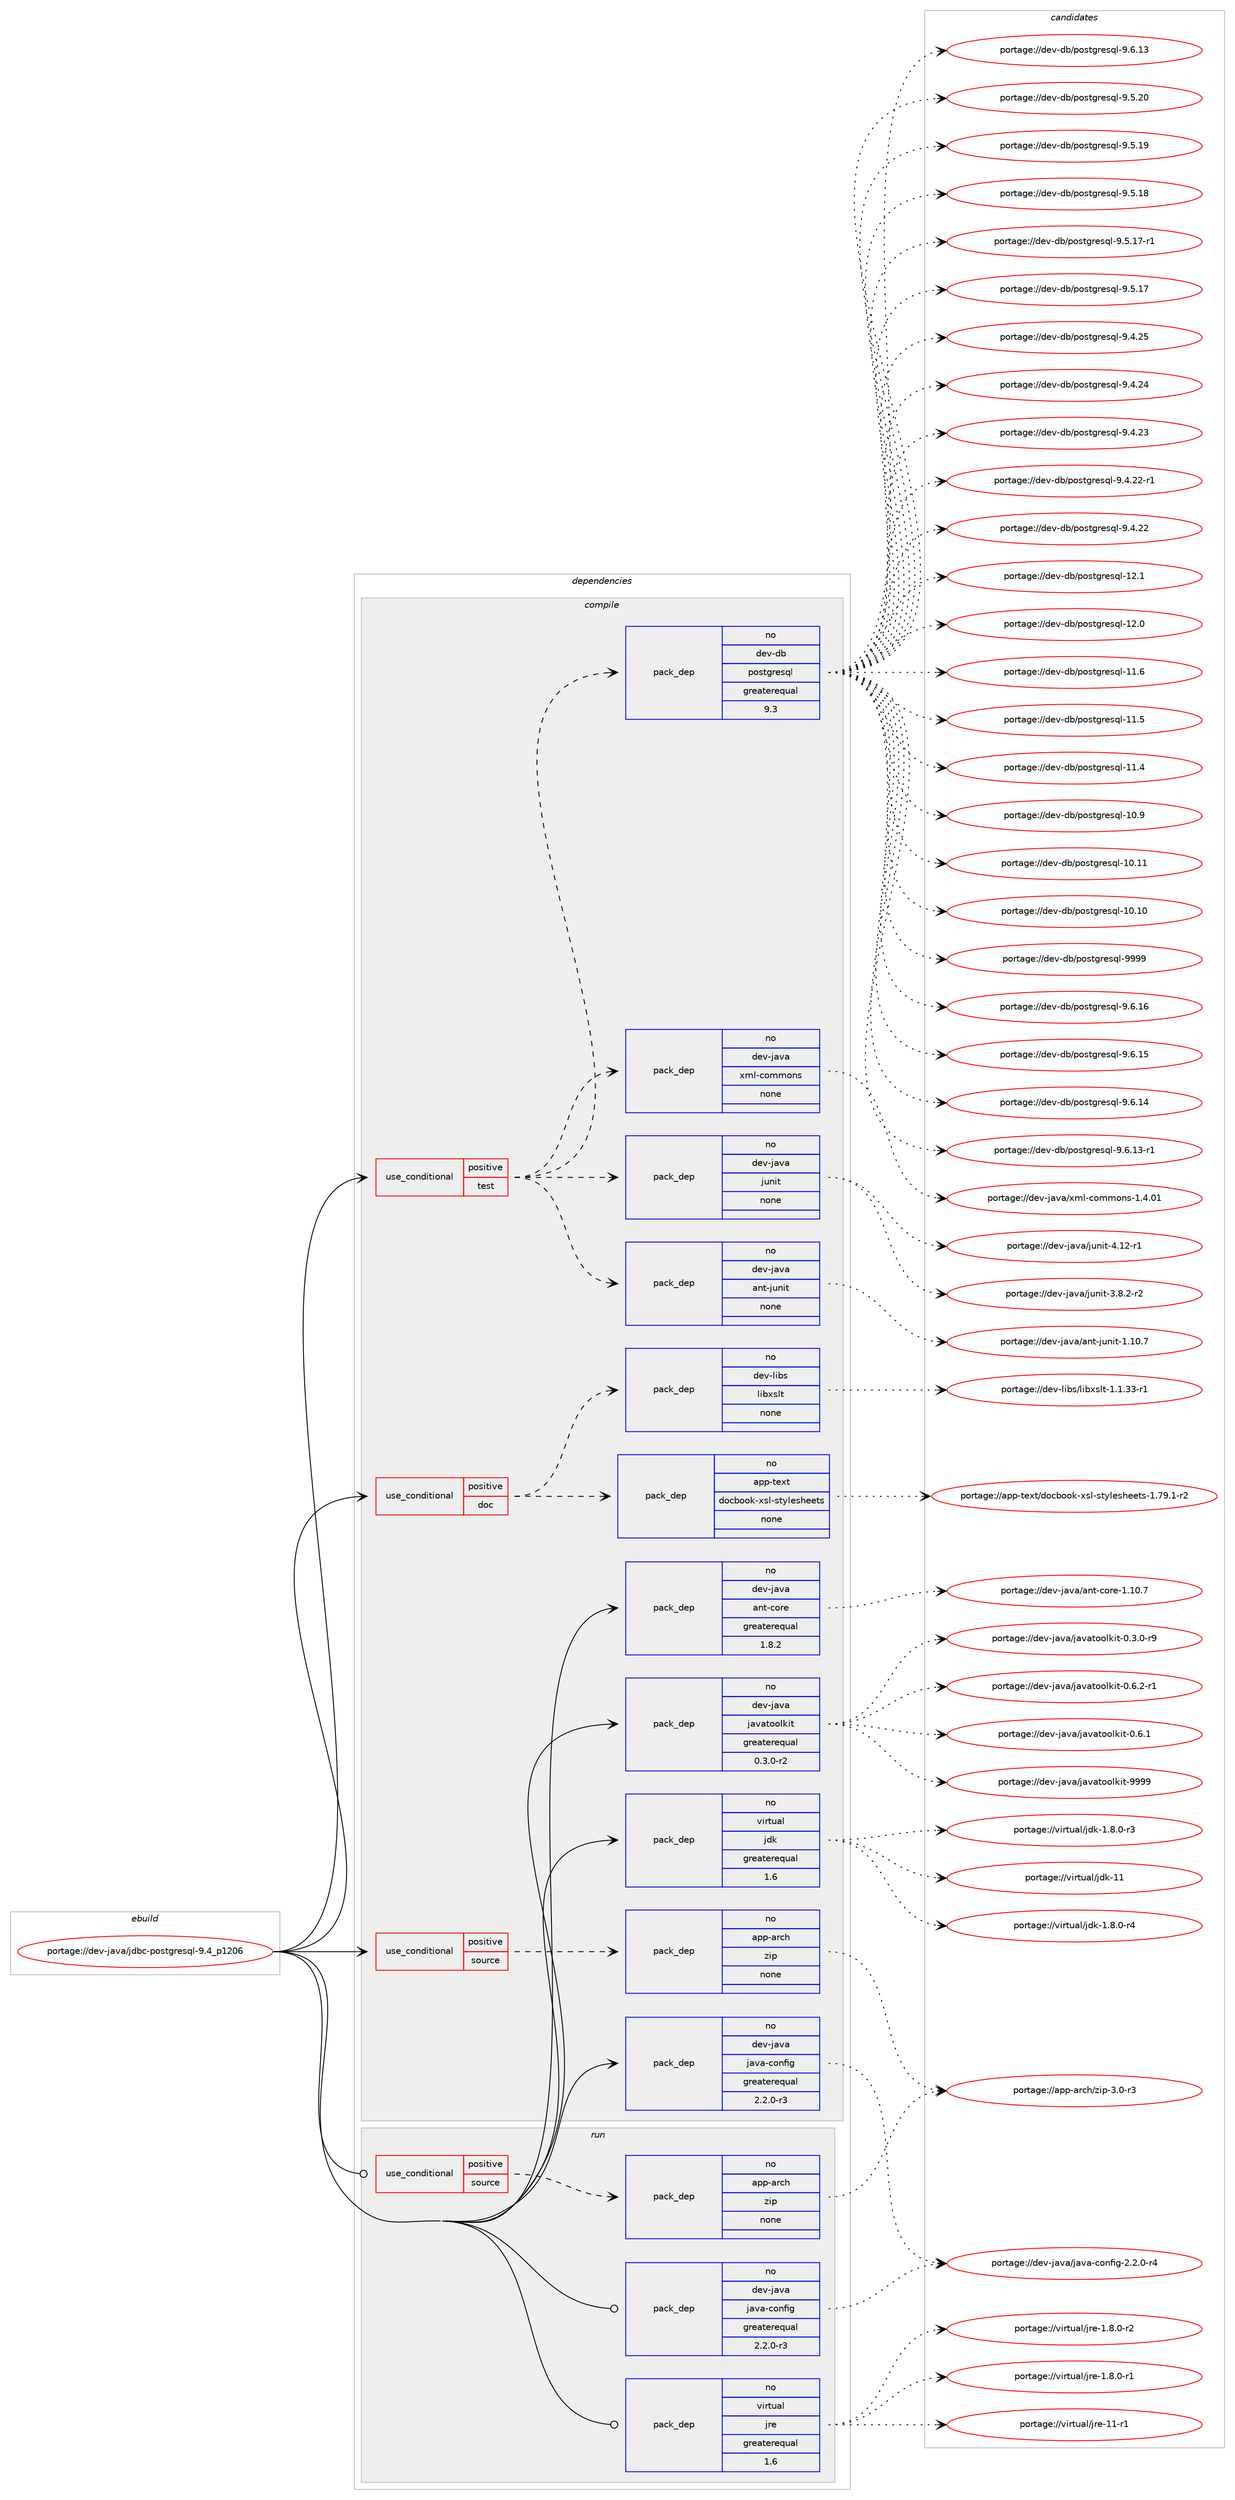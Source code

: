 digraph prolog {

# *************
# Graph options
# *************

newrank=true;
concentrate=true;
compound=true;
graph [rankdir=LR,fontname=Helvetica,fontsize=10,ranksep=1.5];#, ranksep=2.5, nodesep=0.2];
edge  [arrowhead=vee];
node  [fontname=Helvetica,fontsize=10];

# **********
# The ebuild
# **********

subgraph cluster_leftcol {
color=gray;
label=<<i>ebuild</i>>;
id [label="portage://dev-java/jdbc-postgresql-9.4_p1206", color=red, width=4, href="../dev-java/jdbc-postgresql-9.4_p1206.svg"];
}

# ****************
# The dependencies
# ****************

subgraph cluster_midcol {
color=gray;
label=<<i>dependencies</i>>;
subgraph cluster_compile {
fillcolor="#eeeeee";
style=filled;
label=<<i>compile</i>>;
subgraph cond129837 {
dependency529738 [label=<<TABLE BORDER="0" CELLBORDER="1" CELLSPACING="0" CELLPADDING="4"><TR><TD ROWSPAN="3" CELLPADDING="10">use_conditional</TD></TR><TR><TD>positive</TD></TR><TR><TD>doc</TD></TR></TABLE>>, shape=none, color=red];
subgraph pack394289 {
dependency529739 [label=<<TABLE BORDER="0" CELLBORDER="1" CELLSPACING="0" CELLPADDING="4" WIDTH="220"><TR><TD ROWSPAN="6" CELLPADDING="30">pack_dep</TD></TR><TR><TD WIDTH="110">no</TD></TR><TR><TD>dev-libs</TD></TR><TR><TD>libxslt</TD></TR><TR><TD>none</TD></TR><TR><TD></TD></TR></TABLE>>, shape=none, color=blue];
}
dependency529738:e -> dependency529739:w [weight=20,style="dashed",arrowhead="vee"];
subgraph pack394290 {
dependency529740 [label=<<TABLE BORDER="0" CELLBORDER="1" CELLSPACING="0" CELLPADDING="4" WIDTH="220"><TR><TD ROWSPAN="6" CELLPADDING="30">pack_dep</TD></TR><TR><TD WIDTH="110">no</TD></TR><TR><TD>app-text</TD></TR><TR><TD>docbook-xsl-stylesheets</TD></TR><TR><TD>none</TD></TR><TR><TD></TD></TR></TABLE>>, shape=none, color=blue];
}
dependency529738:e -> dependency529740:w [weight=20,style="dashed",arrowhead="vee"];
}
id:e -> dependency529738:w [weight=20,style="solid",arrowhead="vee"];
subgraph cond129838 {
dependency529741 [label=<<TABLE BORDER="0" CELLBORDER="1" CELLSPACING="0" CELLPADDING="4"><TR><TD ROWSPAN="3" CELLPADDING="10">use_conditional</TD></TR><TR><TD>positive</TD></TR><TR><TD>source</TD></TR></TABLE>>, shape=none, color=red];
subgraph pack394291 {
dependency529742 [label=<<TABLE BORDER="0" CELLBORDER="1" CELLSPACING="0" CELLPADDING="4" WIDTH="220"><TR><TD ROWSPAN="6" CELLPADDING="30">pack_dep</TD></TR><TR><TD WIDTH="110">no</TD></TR><TR><TD>app-arch</TD></TR><TR><TD>zip</TD></TR><TR><TD>none</TD></TR><TR><TD></TD></TR></TABLE>>, shape=none, color=blue];
}
dependency529741:e -> dependency529742:w [weight=20,style="dashed",arrowhead="vee"];
}
id:e -> dependency529741:w [weight=20,style="solid",arrowhead="vee"];
subgraph cond129839 {
dependency529743 [label=<<TABLE BORDER="0" CELLBORDER="1" CELLSPACING="0" CELLPADDING="4"><TR><TD ROWSPAN="3" CELLPADDING="10">use_conditional</TD></TR><TR><TD>positive</TD></TR><TR><TD>test</TD></TR></TABLE>>, shape=none, color=red];
subgraph pack394292 {
dependency529744 [label=<<TABLE BORDER="0" CELLBORDER="1" CELLSPACING="0" CELLPADDING="4" WIDTH="220"><TR><TD ROWSPAN="6" CELLPADDING="30">pack_dep</TD></TR><TR><TD WIDTH="110">no</TD></TR><TR><TD>dev-db</TD></TR><TR><TD>postgresql</TD></TR><TR><TD>greaterequal</TD></TR><TR><TD>9.3</TD></TR></TABLE>>, shape=none, color=blue];
}
dependency529743:e -> dependency529744:w [weight=20,style="dashed",arrowhead="vee"];
subgraph pack394293 {
dependency529745 [label=<<TABLE BORDER="0" CELLBORDER="1" CELLSPACING="0" CELLPADDING="4" WIDTH="220"><TR><TD ROWSPAN="6" CELLPADDING="30">pack_dep</TD></TR><TR><TD WIDTH="110">no</TD></TR><TR><TD>dev-java</TD></TR><TR><TD>ant-junit</TD></TR><TR><TD>none</TD></TR><TR><TD></TD></TR></TABLE>>, shape=none, color=blue];
}
dependency529743:e -> dependency529745:w [weight=20,style="dashed",arrowhead="vee"];
subgraph pack394294 {
dependency529746 [label=<<TABLE BORDER="0" CELLBORDER="1" CELLSPACING="0" CELLPADDING="4" WIDTH="220"><TR><TD ROWSPAN="6" CELLPADDING="30">pack_dep</TD></TR><TR><TD WIDTH="110">no</TD></TR><TR><TD>dev-java</TD></TR><TR><TD>junit</TD></TR><TR><TD>none</TD></TR><TR><TD></TD></TR></TABLE>>, shape=none, color=blue];
}
dependency529743:e -> dependency529746:w [weight=20,style="dashed",arrowhead="vee"];
subgraph pack394295 {
dependency529747 [label=<<TABLE BORDER="0" CELLBORDER="1" CELLSPACING="0" CELLPADDING="4" WIDTH="220"><TR><TD ROWSPAN="6" CELLPADDING="30">pack_dep</TD></TR><TR><TD WIDTH="110">no</TD></TR><TR><TD>dev-java</TD></TR><TR><TD>xml-commons</TD></TR><TR><TD>none</TD></TR><TR><TD></TD></TR></TABLE>>, shape=none, color=blue];
}
dependency529743:e -> dependency529747:w [weight=20,style="dashed",arrowhead="vee"];
}
id:e -> dependency529743:w [weight=20,style="solid",arrowhead="vee"];
subgraph pack394296 {
dependency529748 [label=<<TABLE BORDER="0" CELLBORDER="1" CELLSPACING="0" CELLPADDING="4" WIDTH="220"><TR><TD ROWSPAN="6" CELLPADDING="30">pack_dep</TD></TR><TR><TD WIDTH="110">no</TD></TR><TR><TD>dev-java</TD></TR><TR><TD>ant-core</TD></TR><TR><TD>greaterequal</TD></TR><TR><TD>1.8.2</TD></TR></TABLE>>, shape=none, color=blue];
}
id:e -> dependency529748:w [weight=20,style="solid",arrowhead="vee"];
subgraph pack394297 {
dependency529749 [label=<<TABLE BORDER="0" CELLBORDER="1" CELLSPACING="0" CELLPADDING="4" WIDTH="220"><TR><TD ROWSPAN="6" CELLPADDING="30">pack_dep</TD></TR><TR><TD WIDTH="110">no</TD></TR><TR><TD>dev-java</TD></TR><TR><TD>java-config</TD></TR><TR><TD>greaterequal</TD></TR><TR><TD>2.2.0-r3</TD></TR></TABLE>>, shape=none, color=blue];
}
id:e -> dependency529749:w [weight=20,style="solid",arrowhead="vee"];
subgraph pack394298 {
dependency529750 [label=<<TABLE BORDER="0" CELLBORDER="1" CELLSPACING="0" CELLPADDING="4" WIDTH="220"><TR><TD ROWSPAN="6" CELLPADDING="30">pack_dep</TD></TR><TR><TD WIDTH="110">no</TD></TR><TR><TD>dev-java</TD></TR><TR><TD>javatoolkit</TD></TR><TR><TD>greaterequal</TD></TR><TR><TD>0.3.0-r2</TD></TR></TABLE>>, shape=none, color=blue];
}
id:e -> dependency529750:w [weight=20,style="solid",arrowhead="vee"];
subgraph pack394299 {
dependency529751 [label=<<TABLE BORDER="0" CELLBORDER="1" CELLSPACING="0" CELLPADDING="4" WIDTH="220"><TR><TD ROWSPAN="6" CELLPADDING="30">pack_dep</TD></TR><TR><TD WIDTH="110">no</TD></TR><TR><TD>virtual</TD></TR><TR><TD>jdk</TD></TR><TR><TD>greaterequal</TD></TR><TR><TD>1.6</TD></TR></TABLE>>, shape=none, color=blue];
}
id:e -> dependency529751:w [weight=20,style="solid",arrowhead="vee"];
}
subgraph cluster_compileandrun {
fillcolor="#eeeeee";
style=filled;
label=<<i>compile and run</i>>;
}
subgraph cluster_run {
fillcolor="#eeeeee";
style=filled;
label=<<i>run</i>>;
subgraph cond129840 {
dependency529752 [label=<<TABLE BORDER="0" CELLBORDER="1" CELLSPACING="0" CELLPADDING="4"><TR><TD ROWSPAN="3" CELLPADDING="10">use_conditional</TD></TR><TR><TD>positive</TD></TR><TR><TD>source</TD></TR></TABLE>>, shape=none, color=red];
subgraph pack394300 {
dependency529753 [label=<<TABLE BORDER="0" CELLBORDER="1" CELLSPACING="0" CELLPADDING="4" WIDTH="220"><TR><TD ROWSPAN="6" CELLPADDING="30">pack_dep</TD></TR><TR><TD WIDTH="110">no</TD></TR><TR><TD>app-arch</TD></TR><TR><TD>zip</TD></TR><TR><TD>none</TD></TR><TR><TD></TD></TR></TABLE>>, shape=none, color=blue];
}
dependency529752:e -> dependency529753:w [weight=20,style="dashed",arrowhead="vee"];
}
id:e -> dependency529752:w [weight=20,style="solid",arrowhead="odot"];
subgraph pack394301 {
dependency529754 [label=<<TABLE BORDER="0" CELLBORDER="1" CELLSPACING="0" CELLPADDING="4" WIDTH="220"><TR><TD ROWSPAN="6" CELLPADDING="30">pack_dep</TD></TR><TR><TD WIDTH="110">no</TD></TR><TR><TD>dev-java</TD></TR><TR><TD>java-config</TD></TR><TR><TD>greaterequal</TD></TR><TR><TD>2.2.0-r3</TD></TR></TABLE>>, shape=none, color=blue];
}
id:e -> dependency529754:w [weight=20,style="solid",arrowhead="odot"];
subgraph pack394302 {
dependency529755 [label=<<TABLE BORDER="0" CELLBORDER="1" CELLSPACING="0" CELLPADDING="4" WIDTH="220"><TR><TD ROWSPAN="6" CELLPADDING="30">pack_dep</TD></TR><TR><TD WIDTH="110">no</TD></TR><TR><TD>virtual</TD></TR><TR><TD>jre</TD></TR><TR><TD>greaterequal</TD></TR><TR><TD>1.6</TD></TR></TABLE>>, shape=none, color=blue];
}
id:e -> dependency529755:w [weight=20,style="solid",arrowhead="odot"];
}
}

# **************
# The candidates
# **************

subgraph cluster_choices {
rank=same;
color=gray;
label=<<i>candidates</i>>;

subgraph choice394289 {
color=black;
nodesep=1;
choice10010111845108105981154710810598120115108116454946494651514511449 [label="portage://dev-libs/libxslt-1.1.33-r1", color=red, width=4,href="../dev-libs/libxslt-1.1.33-r1.svg"];
dependency529739:e -> choice10010111845108105981154710810598120115108116454946494651514511449:w [style=dotted,weight="100"];
}
subgraph choice394290 {
color=black;
nodesep=1;
choice97112112451161011201164710011199981111111074512011510845115116121108101115104101101116115454946555746494511450 [label="portage://app-text/docbook-xsl-stylesheets-1.79.1-r2", color=red, width=4,href="../app-text/docbook-xsl-stylesheets-1.79.1-r2.svg"];
dependency529740:e -> choice97112112451161011201164710011199981111111074512011510845115116121108101115104101101116115454946555746494511450:w [style=dotted,weight="100"];
}
subgraph choice394291 {
color=black;
nodesep=1;
choice9711211245971149910447122105112455146484511451 [label="portage://app-arch/zip-3.0-r3", color=red, width=4,href="../app-arch/zip-3.0-r3.svg"];
dependency529742:e -> choice9711211245971149910447122105112455146484511451:w [style=dotted,weight="100"];
}
subgraph choice394292 {
color=black;
nodesep=1;
choice1001011184510098471121111151161031141011151131084557575757 [label="portage://dev-db/postgresql-9999", color=red, width=4,href="../dev-db/postgresql-9999.svg"];
choice10010111845100984711211111511610311410111511310845574654464954 [label="portage://dev-db/postgresql-9.6.16", color=red, width=4,href="../dev-db/postgresql-9.6.16.svg"];
choice10010111845100984711211111511610311410111511310845574654464953 [label="portage://dev-db/postgresql-9.6.15", color=red, width=4,href="../dev-db/postgresql-9.6.15.svg"];
choice10010111845100984711211111511610311410111511310845574654464952 [label="portage://dev-db/postgresql-9.6.14", color=red, width=4,href="../dev-db/postgresql-9.6.14.svg"];
choice100101118451009847112111115116103114101115113108455746544649514511449 [label="portage://dev-db/postgresql-9.6.13-r1", color=red, width=4,href="../dev-db/postgresql-9.6.13-r1.svg"];
choice10010111845100984711211111511610311410111511310845574654464951 [label="portage://dev-db/postgresql-9.6.13", color=red, width=4,href="../dev-db/postgresql-9.6.13.svg"];
choice10010111845100984711211111511610311410111511310845574653465048 [label="portage://dev-db/postgresql-9.5.20", color=red, width=4,href="../dev-db/postgresql-9.5.20.svg"];
choice10010111845100984711211111511610311410111511310845574653464957 [label="portage://dev-db/postgresql-9.5.19", color=red, width=4,href="../dev-db/postgresql-9.5.19.svg"];
choice10010111845100984711211111511610311410111511310845574653464956 [label="portage://dev-db/postgresql-9.5.18", color=red, width=4,href="../dev-db/postgresql-9.5.18.svg"];
choice100101118451009847112111115116103114101115113108455746534649554511449 [label="portage://dev-db/postgresql-9.5.17-r1", color=red, width=4,href="../dev-db/postgresql-9.5.17-r1.svg"];
choice10010111845100984711211111511610311410111511310845574653464955 [label="portage://dev-db/postgresql-9.5.17", color=red, width=4,href="../dev-db/postgresql-9.5.17.svg"];
choice10010111845100984711211111511610311410111511310845574652465053 [label="portage://dev-db/postgresql-9.4.25", color=red, width=4,href="../dev-db/postgresql-9.4.25.svg"];
choice10010111845100984711211111511610311410111511310845574652465052 [label="portage://dev-db/postgresql-9.4.24", color=red, width=4,href="../dev-db/postgresql-9.4.24.svg"];
choice10010111845100984711211111511610311410111511310845574652465051 [label="portage://dev-db/postgresql-9.4.23", color=red, width=4,href="../dev-db/postgresql-9.4.23.svg"];
choice100101118451009847112111115116103114101115113108455746524650504511449 [label="portage://dev-db/postgresql-9.4.22-r1", color=red, width=4,href="../dev-db/postgresql-9.4.22-r1.svg"];
choice10010111845100984711211111511610311410111511310845574652465050 [label="portage://dev-db/postgresql-9.4.22", color=red, width=4,href="../dev-db/postgresql-9.4.22.svg"];
choice1001011184510098471121111151161031141011151131084549504649 [label="portage://dev-db/postgresql-12.1", color=red, width=4,href="../dev-db/postgresql-12.1.svg"];
choice1001011184510098471121111151161031141011151131084549504648 [label="portage://dev-db/postgresql-12.0", color=red, width=4,href="../dev-db/postgresql-12.0.svg"];
choice1001011184510098471121111151161031141011151131084549494654 [label="portage://dev-db/postgresql-11.6", color=red, width=4,href="../dev-db/postgresql-11.6.svg"];
choice1001011184510098471121111151161031141011151131084549494653 [label="portage://dev-db/postgresql-11.5", color=red, width=4,href="../dev-db/postgresql-11.5.svg"];
choice1001011184510098471121111151161031141011151131084549494652 [label="portage://dev-db/postgresql-11.4", color=red, width=4,href="../dev-db/postgresql-11.4.svg"];
choice1001011184510098471121111151161031141011151131084549484657 [label="portage://dev-db/postgresql-10.9", color=red, width=4,href="../dev-db/postgresql-10.9.svg"];
choice100101118451009847112111115116103114101115113108454948464949 [label="portage://dev-db/postgresql-10.11", color=red, width=4,href="../dev-db/postgresql-10.11.svg"];
choice100101118451009847112111115116103114101115113108454948464948 [label="portage://dev-db/postgresql-10.10", color=red, width=4,href="../dev-db/postgresql-10.10.svg"];
dependency529744:e -> choice1001011184510098471121111151161031141011151131084557575757:w [style=dotted,weight="100"];
dependency529744:e -> choice10010111845100984711211111511610311410111511310845574654464954:w [style=dotted,weight="100"];
dependency529744:e -> choice10010111845100984711211111511610311410111511310845574654464953:w [style=dotted,weight="100"];
dependency529744:e -> choice10010111845100984711211111511610311410111511310845574654464952:w [style=dotted,weight="100"];
dependency529744:e -> choice100101118451009847112111115116103114101115113108455746544649514511449:w [style=dotted,weight="100"];
dependency529744:e -> choice10010111845100984711211111511610311410111511310845574654464951:w [style=dotted,weight="100"];
dependency529744:e -> choice10010111845100984711211111511610311410111511310845574653465048:w [style=dotted,weight="100"];
dependency529744:e -> choice10010111845100984711211111511610311410111511310845574653464957:w [style=dotted,weight="100"];
dependency529744:e -> choice10010111845100984711211111511610311410111511310845574653464956:w [style=dotted,weight="100"];
dependency529744:e -> choice100101118451009847112111115116103114101115113108455746534649554511449:w [style=dotted,weight="100"];
dependency529744:e -> choice10010111845100984711211111511610311410111511310845574653464955:w [style=dotted,weight="100"];
dependency529744:e -> choice10010111845100984711211111511610311410111511310845574652465053:w [style=dotted,weight="100"];
dependency529744:e -> choice10010111845100984711211111511610311410111511310845574652465052:w [style=dotted,weight="100"];
dependency529744:e -> choice10010111845100984711211111511610311410111511310845574652465051:w [style=dotted,weight="100"];
dependency529744:e -> choice100101118451009847112111115116103114101115113108455746524650504511449:w [style=dotted,weight="100"];
dependency529744:e -> choice10010111845100984711211111511610311410111511310845574652465050:w [style=dotted,weight="100"];
dependency529744:e -> choice1001011184510098471121111151161031141011151131084549504649:w [style=dotted,weight="100"];
dependency529744:e -> choice1001011184510098471121111151161031141011151131084549504648:w [style=dotted,weight="100"];
dependency529744:e -> choice1001011184510098471121111151161031141011151131084549494654:w [style=dotted,weight="100"];
dependency529744:e -> choice1001011184510098471121111151161031141011151131084549494653:w [style=dotted,weight="100"];
dependency529744:e -> choice1001011184510098471121111151161031141011151131084549494652:w [style=dotted,weight="100"];
dependency529744:e -> choice1001011184510098471121111151161031141011151131084549484657:w [style=dotted,weight="100"];
dependency529744:e -> choice100101118451009847112111115116103114101115113108454948464949:w [style=dotted,weight="100"];
dependency529744:e -> choice100101118451009847112111115116103114101115113108454948464948:w [style=dotted,weight="100"];
}
subgraph choice394293 {
color=black;
nodesep=1;
choice10010111845106971189747971101164510611711010511645494649484655 [label="portage://dev-java/ant-junit-1.10.7", color=red, width=4,href="../dev-java/ant-junit-1.10.7.svg"];
dependency529745:e -> choice10010111845106971189747971101164510611711010511645494649484655:w [style=dotted,weight="100"];
}
subgraph choice394294 {
color=black;
nodesep=1;
choice1001011184510697118974710611711010511645524649504511449 [label="portage://dev-java/junit-4.12-r1", color=red, width=4,href="../dev-java/junit-4.12-r1.svg"];
choice100101118451069711897471061171101051164551465646504511450 [label="portage://dev-java/junit-3.8.2-r2", color=red, width=4,href="../dev-java/junit-3.8.2-r2.svg"];
dependency529746:e -> choice1001011184510697118974710611711010511645524649504511449:w [style=dotted,weight="100"];
dependency529746:e -> choice100101118451069711897471061171101051164551465646504511450:w [style=dotted,weight="100"];
}
subgraph choice394295 {
color=black;
nodesep=1;
choice10010111845106971189747120109108459911110910911111011545494652464849 [label="portage://dev-java/xml-commons-1.4.01", color=red, width=4,href="../dev-java/xml-commons-1.4.01.svg"];
dependency529747:e -> choice10010111845106971189747120109108459911110910911111011545494652464849:w [style=dotted,weight="100"];
}
subgraph choice394296 {
color=black;
nodesep=1;
choice1001011184510697118974797110116459911111410145494649484655 [label="portage://dev-java/ant-core-1.10.7", color=red, width=4,href="../dev-java/ant-core-1.10.7.svg"];
dependency529748:e -> choice1001011184510697118974797110116459911111410145494649484655:w [style=dotted,weight="100"];
}
subgraph choice394297 {
color=black;
nodesep=1;
choice10010111845106971189747106971189745991111101021051034550465046484511452 [label="portage://dev-java/java-config-2.2.0-r4", color=red, width=4,href="../dev-java/java-config-2.2.0-r4.svg"];
dependency529749:e -> choice10010111845106971189747106971189745991111101021051034550465046484511452:w [style=dotted,weight="100"];
}
subgraph choice394298 {
color=black;
nodesep=1;
choice1001011184510697118974710697118971161111111081071051164557575757 [label="portage://dev-java/javatoolkit-9999", color=red, width=4,href="../dev-java/javatoolkit-9999.svg"];
choice1001011184510697118974710697118971161111111081071051164548465446504511449 [label="portage://dev-java/javatoolkit-0.6.2-r1", color=red, width=4,href="../dev-java/javatoolkit-0.6.2-r1.svg"];
choice100101118451069711897471069711897116111111108107105116454846544649 [label="portage://dev-java/javatoolkit-0.6.1", color=red, width=4,href="../dev-java/javatoolkit-0.6.1.svg"];
choice1001011184510697118974710697118971161111111081071051164548465146484511457 [label="portage://dev-java/javatoolkit-0.3.0-r9", color=red, width=4,href="../dev-java/javatoolkit-0.3.0-r9.svg"];
dependency529750:e -> choice1001011184510697118974710697118971161111111081071051164557575757:w [style=dotted,weight="100"];
dependency529750:e -> choice1001011184510697118974710697118971161111111081071051164548465446504511449:w [style=dotted,weight="100"];
dependency529750:e -> choice100101118451069711897471069711897116111111108107105116454846544649:w [style=dotted,weight="100"];
dependency529750:e -> choice1001011184510697118974710697118971161111111081071051164548465146484511457:w [style=dotted,weight="100"];
}
subgraph choice394299 {
color=black;
nodesep=1;
choice1181051141161179710847106100107454949 [label="portage://virtual/jdk-11", color=red, width=4,href="../virtual/jdk-11.svg"];
choice11810511411611797108471061001074549465646484511452 [label="portage://virtual/jdk-1.8.0-r4", color=red, width=4,href="../virtual/jdk-1.8.0-r4.svg"];
choice11810511411611797108471061001074549465646484511451 [label="portage://virtual/jdk-1.8.0-r3", color=red, width=4,href="../virtual/jdk-1.8.0-r3.svg"];
dependency529751:e -> choice1181051141161179710847106100107454949:w [style=dotted,weight="100"];
dependency529751:e -> choice11810511411611797108471061001074549465646484511452:w [style=dotted,weight="100"];
dependency529751:e -> choice11810511411611797108471061001074549465646484511451:w [style=dotted,weight="100"];
}
subgraph choice394300 {
color=black;
nodesep=1;
choice9711211245971149910447122105112455146484511451 [label="portage://app-arch/zip-3.0-r3", color=red, width=4,href="../app-arch/zip-3.0-r3.svg"];
dependency529753:e -> choice9711211245971149910447122105112455146484511451:w [style=dotted,weight="100"];
}
subgraph choice394301 {
color=black;
nodesep=1;
choice10010111845106971189747106971189745991111101021051034550465046484511452 [label="portage://dev-java/java-config-2.2.0-r4", color=red, width=4,href="../dev-java/java-config-2.2.0-r4.svg"];
dependency529754:e -> choice10010111845106971189747106971189745991111101021051034550465046484511452:w [style=dotted,weight="100"];
}
subgraph choice394302 {
color=black;
nodesep=1;
choice11810511411611797108471061141014549494511449 [label="portage://virtual/jre-11-r1", color=red, width=4,href="../virtual/jre-11-r1.svg"];
choice11810511411611797108471061141014549465646484511450 [label="portage://virtual/jre-1.8.0-r2", color=red, width=4,href="../virtual/jre-1.8.0-r2.svg"];
choice11810511411611797108471061141014549465646484511449 [label="portage://virtual/jre-1.8.0-r1", color=red, width=4,href="../virtual/jre-1.8.0-r1.svg"];
dependency529755:e -> choice11810511411611797108471061141014549494511449:w [style=dotted,weight="100"];
dependency529755:e -> choice11810511411611797108471061141014549465646484511450:w [style=dotted,weight="100"];
dependency529755:e -> choice11810511411611797108471061141014549465646484511449:w [style=dotted,weight="100"];
}
}

}
